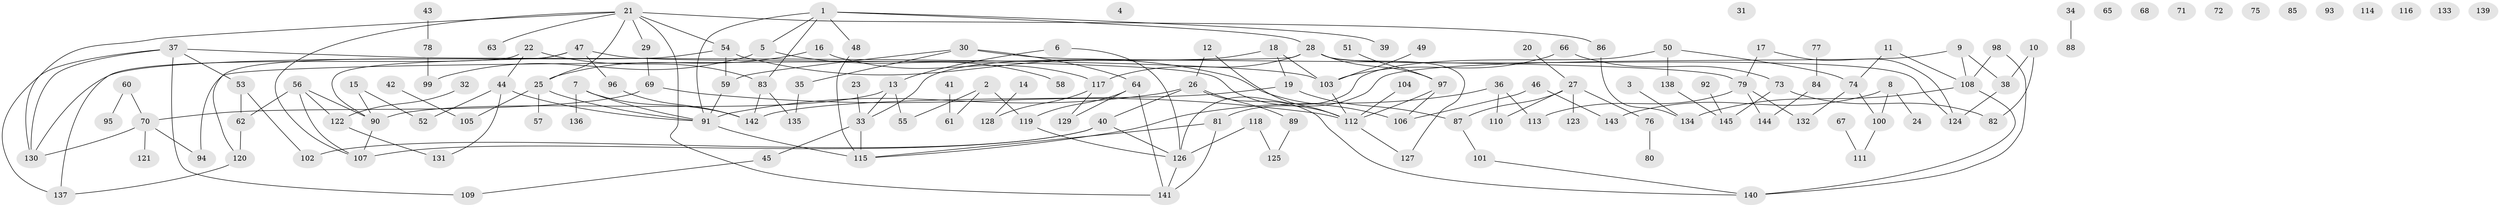 // coarse degree distribution, {10: 0.00980392156862745, 3: 0.12745098039215685, 1: 0.21568627450980393, 0: 0.13725490196078433, 2: 0.20588235294117646, 4: 0.14705882352941177, 6: 0.049019607843137254, 8: 0.0196078431372549, 5: 0.06862745098039216, 7: 0.0196078431372549}
// Generated by graph-tools (version 1.1) at 2025/41/03/06/25 10:41:19]
// undirected, 145 vertices, 180 edges
graph export_dot {
graph [start="1"]
  node [color=gray90,style=filled];
  1;
  2;
  3;
  4;
  5;
  6;
  7;
  8;
  9;
  10;
  11;
  12;
  13;
  14;
  15;
  16;
  17;
  18;
  19;
  20;
  21;
  22;
  23;
  24;
  25;
  26;
  27;
  28;
  29;
  30;
  31;
  32;
  33;
  34;
  35;
  36;
  37;
  38;
  39;
  40;
  41;
  42;
  43;
  44;
  45;
  46;
  47;
  48;
  49;
  50;
  51;
  52;
  53;
  54;
  55;
  56;
  57;
  58;
  59;
  60;
  61;
  62;
  63;
  64;
  65;
  66;
  67;
  68;
  69;
  70;
  71;
  72;
  73;
  74;
  75;
  76;
  77;
  78;
  79;
  80;
  81;
  82;
  83;
  84;
  85;
  86;
  87;
  88;
  89;
  90;
  91;
  92;
  93;
  94;
  95;
  96;
  97;
  98;
  99;
  100;
  101;
  102;
  103;
  104;
  105;
  106;
  107;
  108;
  109;
  110;
  111;
  112;
  113;
  114;
  115;
  116;
  117;
  118;
  119;
  120;
  121;
  122;
  123;
  124;
  125;
  126;
  127;
  128;
  129;
  130;
  131;
  132;
  133;
  134;
  135;
  136;
  137;
  138;
  139;
  140;
  141;
  142;
  143;
  144;
  145;
  1 -- 5;
  1 -- 28;
  1 -- 39;
  1 -- 48;
  1 -- 83;
  1 -- 91;
  2 -- 55;
  2 -- 61;
  2 -- 119;
  3 -- 134;
  5 -- 58;
  5 -- 99;
  6 -- 13;
  6 -- 126;
  7 -- 91;
  7 -- 136;
  7 -- 142;
  8 -- 24;
  8 -- 100;
  8 -- 143;
  9 -- 38;
  9 -- 81;
  9 -- 108;
  10 -- 38;
  10 -- 82;
  11 -- 74;
  11 -- 108;
  12 -- 26;
  12 -- 112;
  13 -- 33;
  13 -- 55;
  13 -- 90;
  14 -- 128;
  15 -- 52;
  15 -- 90;
  16 -- 25;
  16 -- 117;
  17 -- 79;
  17 -- 124;
  18 -- 19;
  18 -- 33;
  18 -- 103;
  19 -- 87;
  19 -- 142;
  20 -- 27;
  21 -- 25;
  21 -- 29;
  21 -- 54;
  21 -- 63;
  21 -- 86;
  21 -- 107;
  21 -- 130;
  21 -- 141;
  22 -- 44;
  22 -- 83;
  22 -- 137;
  23 -- 33;
  25 -- 57;
  25 -- 91;
  25 -- 105;
  26 -- 40;
  26 -- 89;
  26 -- 91;
  26 -- 140;
  27 -- 76;
  27 -- 87;
  27 -- 110;
  27 -- 123;
  28 -- 94;
  28 -- 97;
  28 -- 117;
  28 -- 124;
  28 -- 127;
  29 -- 69;
  30 -- 35;
  30 -- 59;
  30 -- 64;
  30 -- 79;
  32 -- 122;
  33 -- 45;
  33 -- 115;
  34 -- 88;
  35 -- 135;
  36 -- 110;
  36 -- 113;
  36 -- 115;
  37 -- 53;
  37 -- 103;
  37 -- 109;
  37 -- 130;
  37 -- 137;
  38 -- 124;
  40 -- 102;
  40 -- 107;
  40 -- 126;
  41 -- 61;
  42 -- 105;
  43 -- 78;
  44 -- 52;
  44 -- 91;
  44 -- 131;
  45 -- 109;
  46 -- 106;
  46 -- 143;
  47 -- 90;
  47 -- 96;
  47 -- 112;
  47 -- 120;
  48 -- 115;
  49 -- 103;
  50 -- 74;
  50 -- 126;
  50 -- 138;
  51 -- 97;
  53 -- 62;
  53 -- 102;
  54 -- 59;
  54 -- 106;
  54 -- 130;
  56 -- 62;
  56 -- 90;
  56 -- 107;
  56 -- 122;
  59 -- 91;
  60 -- 70;
  60 -- 95;
  62 -- 120;
  64 -- 119;
  64 -- 129;
  64 -- 141;
  66 -- 73;
  66 -- 103;
  67 -- 111;
  69 -- 70;
  69 -- 112;
  70 -- 94;
  70 -- 121;
  70 -- 130;
  73 -- 82;
  73 -- 145;
  74 -- 100;
  74 -- 132;
  76 -- 80;
  77 -- 84;
  78 -- 99;
  79 -- 113;
  79 -- 132;
  79 -- 144;
  81 -- 115;
  81 -- 141;
  83 -- 135;
  83 -- 142;
  84 -- 144;
  86 -- 134;
  87 -- 101;
  89 -- 125;
  90 -- 107;
  91 -- 115;
  92 -- 145;
  96 -- 142;
  97 -- 106;
  97 -- 112;
  98 -- 108;
  98 -- 140;
  100 -- 111;
  101 -- 140;
  103 -- 112;
  104 -- 112;
  108 -- 134;
  108 -- 140;
  112 -- 127;
  117 -- 128;
  117 -- 129;
  118 -- 125;
  118 -- 126;
  119 -- 126;
  120 -- 137;
  122 -- 131;
  126 -- 141;
  138 -- 145;
}
